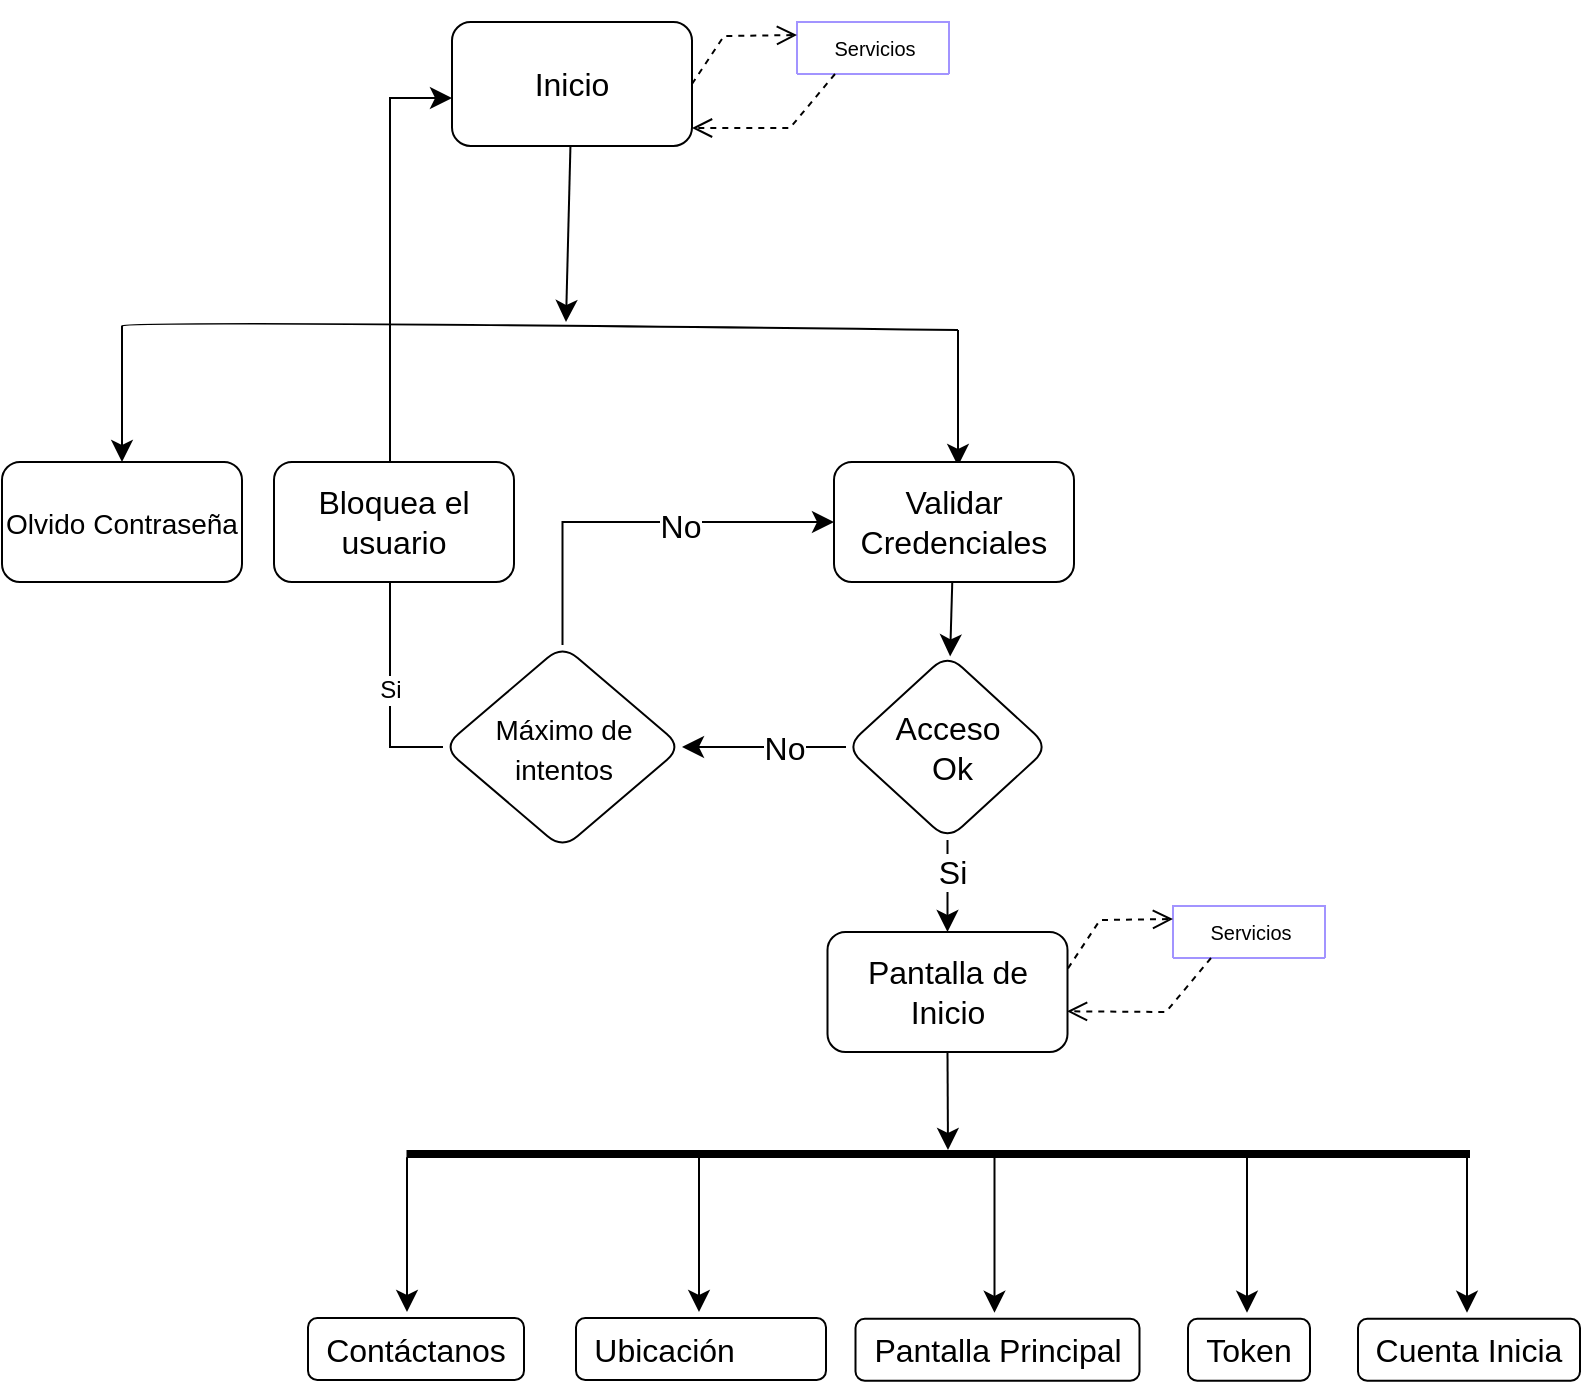 <mxfile version="22.1.11" type="github" pages="2">
  <diagram name="Página-1" id="-Z899ppzK91JzcZMiFBD">
    <mxGraphModel dx="938" dy="430" grid="0" gridSize="10" guides="1" tooltips="1" connect="1" arrows="1" fold="1" page="0" pageScale="1" pageWidth="827" pageHeight="1169" math="0" shadow="0">
      <root>
        <mxCell id="0" />
        <mxCell id="1" parent="0" />
        <mxCell id="AQ75htdKIllGZNXou6JG-8" style="edgeStyle=none;curved=1;rounded=0;orthogonalLoop=1;jettySize=auto;html=1;fontSize=12;startSize=8;endSize=8;" edge="1" parent="1" source="AQ75htdKIllGZNXou6JG-1">
          <mxGeometry relative="1" as="geometry">
            <mxPoint x="164" y="301" as="targetPoint" />
          </mxGeometry>
        </mxCell>
        <mxCell id="AQ75htdKIllGZNXou6JG-1" value="Inicio" style="rounded=1;whiteSpace=wrap;html=1;fontSize=16;" vertex="1" parent="1">
          <mxGeometry x="107" y="151" width="120" height="62" as="geometry" />
        </mxCell>
        <mxCell id="AQ75htdKIllGZNXou6JG-7" value="" style="endArrow=none;html=1;rounded=0;fontSize=12;startSize=8;endSize=8;curved=1;" edge="1" parent="1">
          <mxGeometry width="50" height="50" relative="1" as="geometry">
            <mxPoint x="-58" y="303" as="sourcePoint" />
            <mxPoint x="360" y="305" as="targetPoint" />
            <Array as="points">
              <mxPoint x="-57" y="300" />
            </Array>
          </mxGeometry>
        </mxCell>
        <mxCell id="AQ75htdKIllGZNXou6JG-10" value="" style="endArrow=classic;html=1;rounded=0;fontSize=12;startSize=8;endSize=8;curved=1;" edge="1" parent="1">
          <mxGeometry width="50" height="50" relative="1" as="geometry">
            <mxPoint x="-58" y="303" as="sourcePoint" />
            <mxPoint x="-58" y="371" as="targetPoint" />
          </mxGeometry>
        </mxCell>
        <mxCell id="AQ75htdKIllGZNXou6JG-11" value="" style="endArrow=classic;html=1;rounded=0;fontSize=12;startSize=8;endSize=8;curved=1;" edge="1" parent="1">
          <mxGeometry width="50" height="50" relative="1" as="geometry">
            <mxPoint x="360" y="305" as="sourcePoint" />
            <mxPoint x="360" y="373" as="targetPoint" />
          </mxGeometry>
        </mxCell>
        <mxCell id="AQ75htdKIllGZNXou6JG-12" value="&lt;font style=&quot;font-size: 14px;&quot;&gt;Olvido Contraseña&lt;/font&gt;" style="rounded=1;whiteSpace=wrap;html=1;fontSize=16;" vertex="1" parent="1">
          <mxGeometry x="-118" y="371" width="120" height="60" as="geometry" />
        </mxCell>
        <mxCell id="AQ75htdKIllGZNXou6JG-15" value="" style="edgeStyle=none;curved=1;rounded=0;orthogonalLoop=1;jettySize=auto;html=1;fontSize=12;startSize=8;endSize=8;" edge="1" parent="1" source="AQ75htdKIllGZNXou6JG-13" target="AQ75htdKIllGZNXou6JG-14">
          <mxGeometry relative="1" as="geometry" />
        </mxCell>
        <mxCell id="AQ75htdKIllGZNXou6JG-13" value="Validar Credenciales" style="rounded=1;whiteSpace=wrap;html=1;fontSize=16;" vertex="1" parent="1">
          <mxGeometry x="298" y="371" width="120" height="60" as="geometry" />
        </mxCell>
        <mxCell id="AQ75htdKIllGZNXou6JG-19" value="" style="edgeStyle=none;curved=1;rounded=0;orthogonalLoop=1;jettySize=auto;html=1;fontSize=12;startSize=8;endSize=8;" edge="1" parent="1" source="AQ75htdKIllGZNXou6JG-14" target="AQ75htdKIllGZNXou6JG-18">
          <mxGeometry relative="1" as="geometry" />
        </mxCell>
        <mxCell id="AQ75htdKIllGZNXou6JG-58" value="Si" style="edgeLabel;html=1;align=center;verticalAlign=middle;resizable=0;points=[];fontSize=16;" vertex="1" connectable="0" parent="AQ75htdKIllGZNXou6JG-19">
          <mxGeometry x="-0.296" y="2" relative="1" as="geometry">
            <mxPoint as="offset" />
          </mxGeometry>
        </mxCell>
        <mxCell id="AQ75htdKIllGZNXou6JG-14" value="Acceso&lt;br&gt;&amp;nbsp;Ok" style="rhombus;whiteSpace=wrap;html=1;fontSize=16;rounded=1;" vertex="1" parent="1">
          <mxGeometry x="304" y="467" width="101.5" height="93" as="geometry" />
        </mxCell>
        <mxCell id="AQ75htdKIllGZNXou6JG-16" value="" style="edgeStyle=elbowEdgeStyle;elbow=horizontal;endArrow=classic;html=1;curved=0;rounded=0;endSize=8;startSize=8;fontSize=12;entryX=1;entryY=0.5;entryDx=0;entryDy=0;exitX=0;exitY=0.5;exitDx=0;exitDy=0;" edge="1" parent="1" source="AQ75htdKIllGZNXou6JG-14" target="AQ75htdKIllGZNXou6JG-33">
          <mxGeometry width="50" height="50" relative="1" as="geometry">
            <mxPoint x="100" y="485" as="sourcePoint" />
            <mxPoint x="197" y="404" as="targetPoint" />
            <Array as="points">
              <mxPoint x="224" y="492" />
            </Array>
          </mxGeometry>
        </mxCell>
        <mxCell id="AQ75htdKIllGZNXou6JG-17" value="No" style="edgeLabel;html=1;align=center;verticalAlign=middle;resizable=0;points=[];fontSize=16;" vertex="1" connectable="0" parent="AQ75htdKIllGZNXou6JG-16">
          <mxGeometry x="-0.717" y="-1" relative="1" as="geometry">
            <mxPoint x="-20" y="1" as="offset" />
          </mxGeometry>
        </mxCell>
        <mxCell id="AQ75htdKIllGZNXou6JG-30" value="" style="edgeStyle=none;curved=1;rounded=0;orthogonalLoop=1;jettySize=auto;html=1;fontSize=12;startSize=8;endSize=8;entryX=0.5;entryY=0;entryDx=0;entryDy=0;" edge="1" parent="1">
          <mxGeometry relative="1" as="geometry">
            <mxPoint x="84.5" y="718.6" as="sourcePoint" />
            <mxPoint x="84.5" y="796" as="targetPoint" />
          </mxGeometry>
        </mxCell>
        <mxCell id="AQ75htdKIllGZNXou6JG-18" value="Pantalla de Inicio" style="whiteSpace=wrap;html=1;fontSize=16;rounded=1;" vertex="1" parent="1">
          <mxGeometry x="294.75" y="606" width="120" height="60" as="geometry" />
        </mxCell>
        <mxCell id="AQ75htdKIllGZNXou6JG-23" value="" style="line;strokeWidth=4;html=1;perimeter=backbonePerimeter;points=[];outlineConnect=0;fontSize=16;" vertex="1" parent="1">
          <mxGeometry x="84.25" y="712" width="531.75" height="10" as="geometry" />
        </mxCell>
        <mxCell id="AQ75htdKIllGZNXou6JG-24" value="" style="edgeStyle=elbowEdgeStyle;elbow=horizontal;endArrow=classic;html=1;curved=0;rounded=0;endSize=8;startSize=8;fontSize=12;exitX=0.5;exitY=1;exitDx=0;exitDy=0;" edge="1" parent="1" source="AQ75htdKIllGZNXou6JG-18" target="AQ75htdKIllGZNXou6JG-23">
          <mxGeometry width="50" height="50" relative="1" as="geometry">
            <mxPoint x="173" y="704" as="sourcePoint" />
            <mxPoint x="355" y="707" as="targetPoint" />
          </mxGeometry>
        </mxCell>
        <mxCell id="AQ75htdKIllGZNXou6JG-29" value="Contáctanos" style="whiteSpace=wrap;html=1;fontSize=16;rounded=1;" vertex="1" parent="1">
          <mxGeometry x="35" y="799" width="108" height="31" as="geometry" />
        </mxCell>
        <mxCell id="AQ75htdKIllGZNXou6JG-33" value="&lt;font style=&quot;font-size: 14px;&quot;&gt;Máximo de intentos&lt;/font&gt;" style="rhombus;whiteSpace=wrap;html=1;fontSize=16;rounded=1;" vertex="1" parent="1">
          <mxGeometry x="102.5" y="462.5" width="119.5" height="102" as="geometry" />
        </mxCell>
        <mxCell id="AQ75htdKIllGZNXou6JG-34" value="" style="edgeStyle=elbowEdgeStyle;elbow=vertical;endArrow=classic;html=1;curved=0;rounded=0;endSize=8;startSize=8;fontSize=12;exitX=0.5;exitY=0;exitDx=0;exitDy=0;entryX=0;entryY=0.5;entryDx=0;entryDy=0;" edge="1" parent="1" source="AQ75htdKIllGZNXou6JG-33" target="AQ75htdKIllGZNXou6JG-13">
          <mxGeometry width="50" height="50" relative="1" as="geometry">
            <mxPoint x="161" y="448" as="sourcePoint" />
            <mxPoint x="255" y="409" as="targetPoint" />
            <Array as="points">
              <mxPoint x="229" y="401" />
            </Array>
          </mxGeometry>
        </mxCell>
        <mxCell id="AQ75htdKIllGZNXou6JG-35" value="No" style="edgeLabel;html=1;align=center;verticalAlign=middle;resizable=0;points=[];fontSize=16;" vertex="1" connectable="0" parent="AQ75htdKIllGZNXou6JG-34">
          <mxGeometry x="0.217" y="-2" relative="1" as="geometry">
            <mxPoint as="offset" />
          </mxGeometry>
        </mxCell>
        <mxCell id="AQ75htdKIllGZNXou6JG-37" value="Si" style="edgeStyle=elbowEdgeStyle;elbow=horizontal;endArrow=classic;html=1;curved=0;rounded=0;endSize=8;startSize=8;fontSize=12;exitX=0;exitY=0.5;exitDx=0;exitDy=0;entryX=0;entryY=0.613;entryDx=0;entryDy=0;entryPerimeter=0;" edge="1" parent="1" source="AQ75htdKIllGZNXou6JG-33" target="AQ75htdKIllGZNXou6JG-1">
          <mxGeometry x="-0.712" width="50" height="50" relative="1" as="geometry">
            <mxPoint x="53" y="513" as="sourcePoint" />
            <mxPoint x="103" y="463" as="targetPoint" />
            <Array as="points">
              <mxPoint x="76" y="489" />
            </Array>
            <mxPoint as="offset" />
          </mxGeometry>
        </mxCell>
        <mxCell id="AQ75htdKIllGZNXou6JG-40" value="" style="edgeStyle=none;curved=1;rounded=0;orthogonalLoop=1;jettySize=auto;html=1;fontSize=12;startSize=8;endSize=8;entryX=0.5;entryY=0;entryDx=0;entryDy=0;" edge="1" parent="1">
          <mxGeometry relative="1" as="geometry">
            <mxPoint x="230.5" y="718.6" as="sourcePoint" />
            <mxPoint x="230.5" y="796" as="targetPoint" />
          </mxGeometry>
        </mxCell>
        <mxCell id="AQ75htdKIllGZNXou6JG-41" value="Ubicación&lt;span style=&quot;white-space: pre;&quot;&gt;&#x9;&lt;/span&gt;" style="whiteSpace=wrap;html=1;fontSize=16;rounded=1;" vertex="1" parent="1">
          <mxGeometry x="169" y="799" width="125" height="31" as="geometry" />
        </mxCell>
        <mxCell id="AQ75htdKIllGZNXou6JG-42" value="" style="edgeStyle=none;curved=1;rounded=0;orthogonalLoop=1;jettySize=auto;html=1;fontSize=12;startSize=8;endSize=8;entryX=0.5;entryY=0;entryDx=0;entryDy=0;" edge="1" parent="1">
          <mxGeometry relative="1" as="geometry">
            <mxPoint x="378.25" y="719" as="sourcePoint" />
            <mxPoint x="378.25" y="796.4" as="targetPoint" />
          </mxGeometry>
        </mxCell>
        <mxCell id="AQ75htdKIllGZNXou6JG-43" value="Pantalla Principal" style="whiteSpace=wrap;html=1;fontSize=16;rounded=1;" vertex="1" parent="1">
          <mxGeometry x="308.75" y="799.4" width="142" height="31" as="geometry" />
        </mxCell>
        <mxCell id="AQ75htdKIllGZNXou6JG-44" value="" style="edgeStyle=none;curved=1;rounded=0;orthogonalLoop=1;jettySize=auto;html=1;fontSize=12;startSize=8;endSize=8;entryX=0.5;entryY=0;entryDx=0;entryDy=0;" edge="1" parent="1">
          <mxGeometry relative="1" as="geometry">
            <mxPoint x="504.5" y="719" as="sourcePoint" />
            <mxPoint x="504.5" y="796.4" as="targetPoint" />
          </mxGeometry>
        </mxCell>
        <mxCell id="AQ75htdKIllGZNXou6JG-45" value="Token" style="whiteSpace=wrap;html=1;fontSize=16;rounded=1;" vertex="1" parent="1">
          <mxGeometry x="475" y="799.4" width="61" height="31" as="geometry" />
        </mxCell>
        <mxCell id="AQ75htdKIllGZNXou6JG-46" value="" style="edgeStyle=none;curved=1;rounded=0;orthogonalLoop=1;jettySize=auto;html=1;fontSize=12;startSize=8;endSize=8;entryX=0.5;entryY=0;entryDx=0;entryDy=0;" edge="1" parent="1">
          <mxGeometry relative="1" as="geometry">
            <mxPoint x="614.5" y="719" as="sourcePoint" />
            <mxPoint x="614.5" y="796.4" as="targetPoint" />
          </mxGeometry>
        </mxCell>
        <mxCell id="AQ75htdKIllGZNXou6JG-47" value="Cuenta Inicia" style="whiteSpace=wrap;html=1;fontSize=16;rounded=1;" vertex="1" parent="1">
          <mxGeometry x="560" y="799.4" width="111" height="31" as="geometry" />
        </mxCell>
        <mxCell id="AQ75htdKIllGZNXou6JG-50" value="Servicios" style="swimlane;fontStyle=0;childLayout=stackLayout;horizontal=1;startSize=26;fillColor=none;horizontalStack=0;resizeParent=1;resizeParentMax=0;resizeLast=0;collapsible=1;marginBottom=0;html=1;fontSize=10;strokeColor=#A294FF;" vertex="1" collapsed="1" parent="1">
          <mxGeometry x="467.5" y="593" width="76" height="26" as="geometry">
            <mxRectangle x="467.5" y="593" width="122" height="78" as="alternateBounds" />
          </mxGeometry>
        </mxCell>
        <mxCell id="AQ75htdKIllGZNXou6JG-51" value="&lt;div&gt;getAndesUserImage&lt;/div&gt;" style="text;strokeColor=none;fillColor=none;align=left;verticalAlign=top;spacingLeft=4;spacingRight=4;overflow=hidden;rotatable=0;points=[[0,0.5],[1,0.5]];portConstraint=eastwest;whiteSpace=wrap;html=1;fontSize=10;" vertex="1" parent="AQ75htdKIllGZNXou6JG-50">
          <mxGeometry y="26" width="122" height="26" as="geometry" />
        </mxCell>
        <mxCell id="AQ75htdKIllGZNXou6JG-52" value="getMensaje" style="text;strokeColor=none;fillColor=none;align=left;verticalAlign=top;spacingLeft=4;spacingRight=4;overflow=hidden;rotatable=0;points=[[0,0.5],[1,0.5]];portConstraint=eastwest;whiteSpace=wrap;html=1;fontSize=10;" vertex="1" parent="AQ75htdKIllGZNXou6JG-50">
          <mxGeometry y="52" width="122" height="26" as="geometry" />
        </mxCell>
        <mxCell id="AQ75htdKIllGZNXou6JG-54" value="&lt;br&gt;" style="html=1;verticalAlign=bottom;endArrow=open;dashed=1;endSize=8;curved=0;rounded=0;fontSize=12;exitX=1.002;exitY=0.303;exitDx=0;exitDy=0;exitPerimeter=0;entryX=0;entryY=0.25;entryDx=0;entryDy=0;" edge="1" parent="1" source="AQ75htdKIllGZNXou6JG-18" target="AQ75htdKIllGZNXou6JG-50">
          <mxGeometry relative="1" as="geometry">
            <mxPoint x="498" y="680" as="sourcePoint" />
            <mxPoint x="540" y="629" as="targetPoint" />
            <Array as="points">
              <mxPoint x="431" y="600" />
            </Array>
          </mxGeometry>
        </mxCell>
        <mxCell id="AQ75htdKIllGZNXou6JG-56" value="" style="html=1;verticalAlign=bottom;endArrow=open;dashed=1;endSize=8;curved=0;rounded=0;fontSize=12;exitX=0.25;exitY=1;exitDx=0;exitDy=0;entryX=0.998;entryY=0.661;entryDx=0;entryDy=0;entryPerimeter=0;" edge="1" parent="1" source="AQ75htdKIllGZNXou6JG-50" target="AQ75htdKIllGZNXou6JG-18">
          <mxGeometry relative="1" as="geometry">
            <mxPoint x="508" y="690" as="sourcePoint" />
            <mxPoint x="550" y="639" as="targetPoint" />
            <Array as="points">
              <mxPoint x="464" y="646" />
            </Array>
          </mxGeometry>
        </mxCell>
        <mxCell id="AQ75htdKIllGZNXou6JG-59" value="Servicios" style="swimlane;fontStyle=0;childLayout=stackLayout;horizontal=1;startSize=26;fillColor=none;horizontalStack=0;resizeParent=1;resizeParentMax=0;resizeLast=0;collapsible=1;marginBottom=0;html=1;fontSize=10;strokeColor=#A294FF;" vertex="1" collapsed="1" parent="1">
          <mxGeometry x="279.5" y="151" width="76" height="26" as="geometry">
            <mxRectangle x="279.5" y="151" width="122" height="78" as="alternateBounds" />
          </mxGeometry>
        </mxCell>
        <mxCell id="AQ75htdKIllGZNXou6JG-60" value="getResourceByName" style="text;strokeColor=none;fillColor=none;align=left;verticalAlign=top;spacingLeft=4;spacingRight=4;overflow=hidden;rotatable=0;points=[[0,0.5],[1,0.5]];portConstraint=eastwest;whiteSpace=wrap;html=1;fontSize=10;" vertex="1" parent="AQ75htdKIllGZNXou6JG-59">
          <mxGeometry y="26" width="122" height="26" as="geometry" />
        </mxCell>
        <mxCell id="AQ75htdKIllGZNXou6JG-61" value="getMensaje" style="text;strokeColor=none;fillColor=none;align=left;verticalAlign=top;spacingLeft=4;spacingRight=4;overflow=hidden;rotatable=0;points=[[0,0.5],[1,0.5]];portConstraint=eastwest;whiteSpace=wrap;html=1;fontSize=10;" vertex="1" parent="AQ75htdKIllGZNXou6JG-59">
          <mxGeometry y="52" width="122" height="26" as="geometry" />
        </mxCell>
        <mxCell id="AQ75htdKIllGZNXou6JG-62" value="&lt;br&gt;" style="html=1;verticalAlign=bottom;endArrow=open;dashed=1;endSize=8;curved=0;rounded=0;fontSize=12;exitX=1.002;exitY=0.303;exitDx=0;exitDy=0;exitPerimeter=0;entryX=0;entryY=0.25;entryDx=0;entryDy=0;" edge="1" parent="1" target="AQ75htdKIllGZNXou6JG-59">
          <mxGeometry relative="1" as="geometry">
            <mxPoint x="227" y="182" as="sourcePoint" />
            <mxPoint x="352" y="187" as="targetPoint" />
            <Array as="points">
              <mxPoint x="243" y="158" />
            </Array>
          </mxGeometry>
        </mxCell>
        <mxCell id="AQ75htdKIllGZNXou6JG-63" value="" style="html=1;verticalAlign=bottom;endArrow=open;dashed=1;endSize=8;curved=0;rounded=0;fontSize=12;exitX=0.25;exitY=1;exitDx=0;exitDy=0;entryX=0.998;entryY=0.661;entryDx=0;entryDy=0;entryPerimeter=0;" edge="1" parent="1" source="AQ75htdKIllGZNXou6JG-59">
          <mxGeometry relative="1" as="geometry">
            <mxPoint x="320" y="248" as="sourcePoint" />
            <mxPoint x="227" y="204" as="targetPoint" />
            <Array as="points">
              <mxPoint x="276" y="204" />
            </Array>
          </mxGeometry>
        </mxCell>
        <mxCell id="km6Jppu-pTedGlh-GFEk-1" value="Bloquea el usuario" style="whiteSpace=wrap;html=1;fontSize=16;rounded=1;" vertex="1" parent="1">
          <mxGeometry x="18" y="371" width="120" height="60" as="geometry" />
        </mxCell>
      </root>
    </mxGraphModel>
  </diagram>
  <diagram id="hPN3mt9haUsQJSVB_PK1" name="Página-2">
    <mxGraphModel dx="538" dy="430" grid="0" gridSize="10" guides="1" tooltips="1" connect="1" arrows="1" fold="1" page="0" pageScale="1" pageWidth="827" pageHeight="1169" math="0" shadow="0">
      <root>
        <mxCell id="0" />
        <mxCell id="1" parent="0" />
      </root>
    </mxGraphModel>
  </diagram>
</mxfile>
